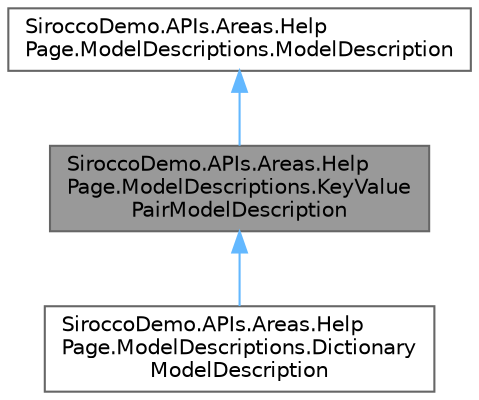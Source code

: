 digraph "SiroccoDemo.APIs.Areas.HelpPage.ModelDescriptions.KeyValuePairModelDescription"
{
 // LATEX_PDF_SIZE
  bgcolor="transparent";
  edge [fontname=Helvetica,fontsize=10,labelfontname=Helvetica,labelfontsize=10];
  node [fontname=Helvetica,fontsize=10,shape=box,height=0.2,width=0.4];
  Node1 [id="Node000001",label="SiroccoDemo.APIs.Areas.Help\lPage.ModelDescriptions.KeyValue\lPairModelDescription",height=0.2,width=0.4,color="gray40", fillcolor="grey60", style="filled", fontcolor="black",tooltip=" "];
  Node2 -> Node1 [id="edge3_Node000001_Node000002",dir="back",color="steelblue1",style="solid",tooltip=" "];
  Node2 [id="Node000002",label="SiroccoDemo.APIs.Areas.Help\lPage.ModelDescriptions.ModelDescription",height=0.2,width=0.4,color="gray40", fillcolor="white", style="filled",URL="$class_sirocco_demo_1_1_a_p_is_1_1_areas_1_1_help_page_1_1_model_descriptions_1_1_model_description.html",tooltip="Describes a type model."];
  Node1 -> Node3 [id="edge4_Node000001_Node000003",dir="back",color="steelblue1",style="solid",tooltip=" "];
  Node3 [id="Node000003",label="SiroccoDemo.APIs.Areas.Help\lPage.ModelDescriptions.Dictionary\lModelDescription",height=0.2,width=0.4,color="gray40", fillcolor="white", style="filled",URL="$class_sirocco_demo_1_1_a_p_is_1_1_areas_1_1_help_page_1_1_model_descriptions_1_1_dictionary_model_description.html",tooltip=" "];
}
